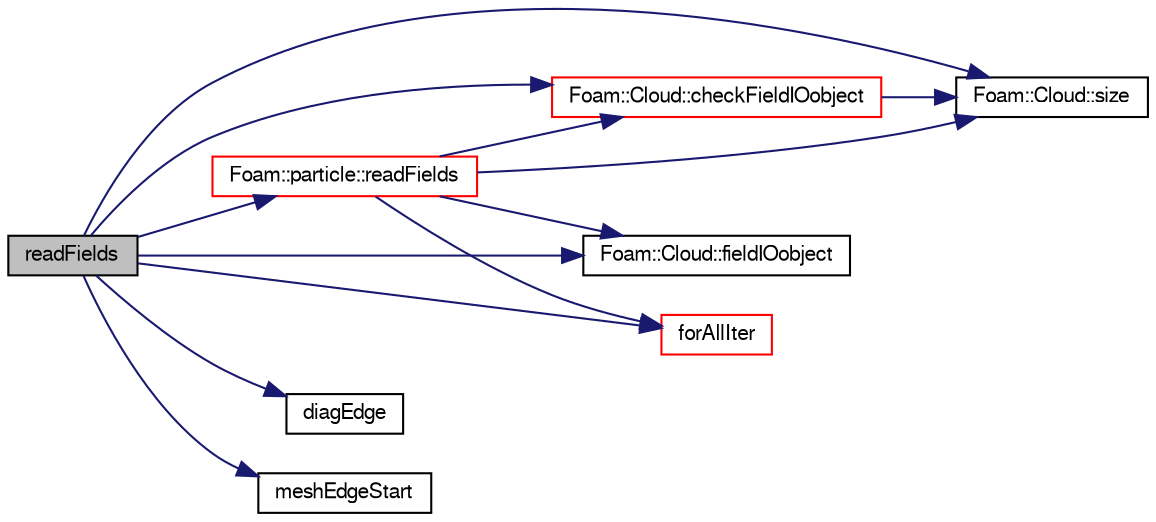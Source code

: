 digraph "readFields"
{
  bgcolor="transparent";
  edge [fontname="FreeSans",fontsize="10",labelfontname="FreeSans",labelfontsize="10"];
  node [fontname="FreeSans",fontsize="10",shape=record];
  rankdir="LR";
  Node1 [label="readFields",height=0.2,width=0.4,color="black", fillcolor="grey75", style="filled" fontcolor="black"];
  Node1 -> Node2 [color="midnightblue",fontsize="10",style="solid",fontname="FreeSans"];
  Node2 [label="Foam::Cloud::checkFieldIOobject",height=0.2,width=0.4,color="red",URL="$a00267.html#a486af0edf3690d838e57019f1b256cd2",tooltip="Check lagrangian data field. "];
  Node2 -> Node3 [color="midnightblue",fontsize="10",style="solid",fontname="FreeSans"];
  Node3 [label="Foam::Cloud::size",height=0.2,width=0.4,color="black",URL="$a00267.html#a65cea301e2d6033c43932d12d91c792f"];
  Node1 -> Node4 [color="midnightblue",fontsize="10",style="solid",fontname="FreeSans"];
  Node4 [label="diagEdge",height=0.2,width=0.4,color="black",URL="$a02752.html#afd41a1d0edfddfa2017a48f5d6e7738d",tooltip="-1 or diagonal edge "];
  Node1 -> Node5 [color="midnightblue",fontsize="10",style="solid",fontname="FreeSans"];
  Node5 [label="Foam::Cloud::fieldIOobject",height=0.2,width=0.4,color="black",URL="$a00267.html#aeff14efb16617f98e54d9c0c0ac06a37",tooltip="Helper to construct IOobject for field and current time. "];
  Node1 -> Node6 [color="midnightblue",fontsize="10",style="solid",fontname="FreeSans"];
  Node6 [label="forAllIter",height=0.2,width=0.4,color="red",URL="$a02884.html#af074f600e5c037f7e886a0045880c353"];
  Node1 -> Node7 [color="midnightblue",fontsize="10",style="solid",fontname="FreeSans"];
  Node7 [label="meshEdgeStart",height=0.2,width=0.4,color="black",URL="$a02752.html#a48fa2f18a5736e04d3213618973bed56",tooltip="-1 or label of mesh edge "];
  Node1 -> Node8 [color="midnightblue",fontsize="10",style="solid",fontname="FreeSans"];
  Node8 [label="Foam::particle::readFields",height=0.2,width=0.4,color="red",URL="$a01725.html#ae1118a08fed2fe58c47d9142f0f131af",tooltip="Read the fields associated with the owner cloud. "];
  Node8 -> Node2 [color="midnightblue",fontsize="10",style="solid",fontname="FreeSans"];
  Node8 -> Node5 [color="midnightblue",fontsize="10",style="solid",fontname="FreeSans"];
  Node8 -> Node6 [color="midnightblue",fontsize="10",style="solid",fontname="FreeSans"];
  Node8 -> Node3 [color="midnightblue",fontsize="10",style="solid",fontname="FreeSans"];
  Node1 -> Node3 [color="midnightblue",fontsize="10",style="solid",fontname="FreeSans"];
}
